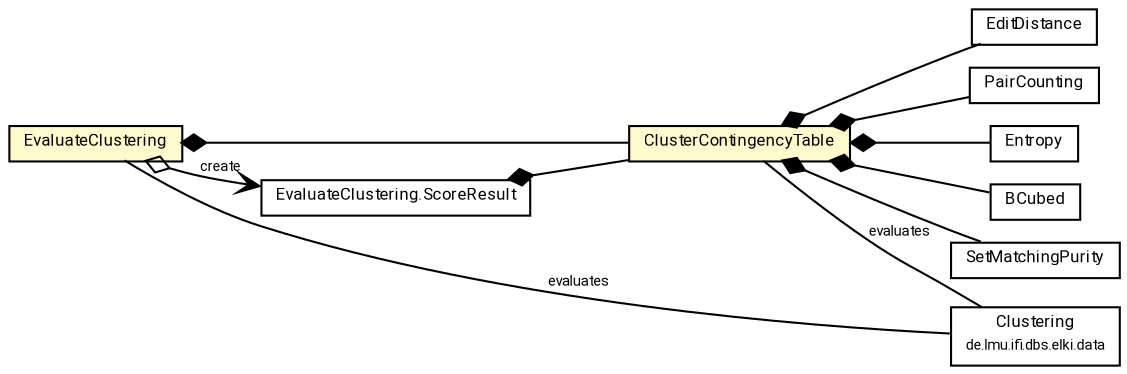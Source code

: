 #!/usr/local/bin/dot
#
# Class diagram 
# Generated by UMLGraph version R5_7_2-60-g0e99a6 (http://www.spinellis.gr/umlgraph/)
#

digraph G {
	graph [fontnames="svg"]
	edge [fontname="Roboto",fontsize=7,labelfontname="Roboto",labelfontsize=7,color="black"];
	node [fontname="Roboto",fontcolor="black",fontsize=8,shape=plaintext,margin=0,width=0,height=0];
	nodesep=0.15;
	ranksep=0.25;
	rankdir=LR;
	// de.lmu.ifi.dbs.elki.evaluation.clustering.ClusterContingencyTable
	c2564093 [label=<<table title="de.lmu.ifi.dbs.elki.evaluation.clustering.ClusterContingencyTable" border="0" cellborder="1" cellspacing="0" cellpadding="2" bgcolor="lemonChiffon" href="ClusterContingencyTable.html" target="_parent">
		<tr><td><table border="0" cellspacing="0" cellpadding="1">
		<tr><td align="center" balign="center"> <font face="Roboto">ClusterContingencyTable</font> </td></tr>
		</table></td></tr>
		</table>>, URL="ClusterContingencyTable.html"];
	// de.lmu.ifi.dbs.elki.evaluation.clustering.EvaluateClustering
	c2564095 [label=<<table title="de.lmu.ifi.dbs.elki.evaluation.clustering.EvaluateClustering" border="0" cellborder="1" cellspacing="0" cellpadding="2" bgcolor="LemonChiffon" href="EvaluateClustering.html" target="_parent">
		<tr><td><table border="0" cellspacing="0" cellpadding="1">
		<tr><td align="center" balign="center"> <font face="Roboto">EvaluateClustering</font> </td></tr>
		</table></td></tr>
		</table>>, URL="EvaluateClustering.html"];
	// de.lmu.ifi.dbs.elki.evaluation.clustering.EvaluateClustering.ScoreResult
	c2564096 [label=<<table title="de.lmu.ifi.dbs.elki.evaluation.clustering.EvaluateClustering.ScoreResult" border="0" cellborder="1" cellspacing="0" cellpadding="2" href="EvaluateClustering.ScoreResult.html" target="_parent">
		<tr><td><table border="0" cellspacing="0" cellpadding="1">
		<tr><td align="center" balign="center"> <font face="Roboto">EvaluateClustering.ScoreResult</font> </td></tr>
		</table></td></tr>
		</table>>, URL="EvaluateClustering.ScoreResult.html"];
	// de.lmu.ifi.dbs.elki.evaluation.clustering.EditDistance
	c2564118 [label=<<table title="de.lmu.ifi.dbs.elki.evaluation.clustering.EditDistance" border="0" cellborder="1" cellspacing="0" cellpadding="2" href="EditDistance.html" target="_parent">
		<tr><td><table border="0" cellspacing="0" cellpadding="1">
		<tr><td align="center" balign="center"> <font face="Roboto">EditDistance</font> </td></tr>
		</table></td></tr>
		</table>>, URL="EditDistance.html"];
	// de.lmu.ifi.dbs.elki.evaluation.clustering.PairCounting
	c2564119 [label=<<table title="de.lmu.ifi.dbs.elki.evaluation.clustering.PairCounting" border="0" cellborder="1" cellspacing="0" cellpadding="2" href="PairCounting.html" target="_parent">
		<tr><td><table border="0" cellspacing="0" cellpadding="1">
		<tr><td align="center" balign="center"> <font face="Roboto">PairCounting</font> </td></tr>
		</table></td></tr>
		</table>>, URL="PairCounting.html"];
	// de.lmu.ifi.dbs.elki.evaluation.clustering.Entropy
	c2564120 [label=<<table title="de.lmu.ifi.dbs.elki.evaluation.clustering.Entropy" border="0" cellborder="1" cellspacing="0" cellpadding="2" href="Entropy.html" target="_parent">
		<tr><td><table border="0" cellspacing="0" cellpadding="1">
		<tr><td align="center" balign="center"> <font face="Roboto">Entropy</font> </td></tr>
		</table></td></tr>
		</table>>, URL="Entropy.html"];
	// de.lmu.ifi.dbs.elki.evaluation.clustering.BCubed
	c2564121 [label=<<table title="de.lmu.ifi.dbs.elki.evaluation.clustering.BCubed" border="0" cellborder="1" cellspacing="0" cellpadding="2" href="BCubed.html" target="_parent">
		<tr><td><table border="0" cellspacing="0" cellpadding="1">
		<tr><td align="center" balign="center"> <font face="Roboto">BCubed</font> </td></tr>
		</table></td></tr>
		</table>>, URL="BCubed.html"];
	// de.lmu.ifi.dbs.elki.evaluation.clustering.SetMatchingPurity
	c2564122 [label=<<table title="de.lmu.ifi.dbs.elki.evaluation.clustering.SetMatchingPurity" border="0" cellborder="1" cellspacing="0" cellpadding="2" href="SetMatchingPurity.html" target="_parent">
		<tr><td><table border="0" cellspacing="0" cellpadding="1">
		<tr><td align="center" balign="center"> <font face="Roboto">SetMatchingPurity</font> </td></tr>
		</table></td></tr>
		</table>>, URL="SetMatchingPurity.html"];
	// de.lmu.ifi.dbs.elki.data.Clustering<M extends de.lmu.ifi.dbs.elki.data.model.Model>
	c2564126 [label=<<table title="de.lmu.ifi.dbs.elki.data.Clustering" border="0" cellborder="1" cellspacing="0" cellpadding="2" href="../../data/Clustering.html" target="_parent">
		<tr><td><table border="0" cellspacing="0" cellpadding="1">
		<tr><td align="center" balign="center"> <font face="Roboto">Clustering</font> </td></tr>
		<tr><td align="center" balign="center"> <font face="Roboto" point-size="7.0">de.lmu.ifi.dbs.elki.data</font> </td></tr>
		</table></td></tr>
		</table>>, URL="../../data/Clustering.html"];
	// de.lmu.ifi.dbs.elki.evaluation.clustering.ClusterContingencyTable composed de.lmu.ifi.dbs.elki.evaluation.clustering.PairCounting
	c2564093 -> c2564119 [arrowhead=none,arrowtail=diamond,dir=back,weight=6];
	// de.lmu.ifi.dbs.elki.evaluation.clustering.ClusterContingencyTable composed de.lmu.ifi.dbs.elki.evaluation.clustering.Entropy
	c2564093 -> c2564120 [arrowhead=none,arrowtail=diamond,dir=back,weight=6];
	// de.lmu.ifi.dbs.elki.evaluation.clustering.ClusterContingencyTable composed de.lmu.ifi.dbs.elki.evaluation.clustering.EditDistance
	c2564093 -> c2564118 [arrowhead=none,arrowtail=diamond,dir=back,weight=6];
	// de.lmu.ifi.dbs.elki.evaluation.clustering.ClusterContingencyTable composed de.lmu.ifi.dbs.elki.evaluation.clustering.BCubed
	c2564093 -> c2564121 [arrowhead=none,arrowtail=diamond,dir=back,weight=6];
	// de.lmu.ifi.dbs.elki.evaluation.clustering.ClusterContingencyTable composed de.lmu.ifi.dbs.elki.evaluation.clustering.SetMatchingPurity
	c2564093 -> c2564122 [arrowhead=none,arrowtail=diamond,dir=back,weight=6];
	// de.lmu.ifi.dbs.elki.evaluation.clustering.ClusterContingencyTable assoc de.lmu.ifi.dbs.elki.data.Clustering<M extends de.lmu.ifi.dbs.elki.data.model.Model>
	c2564093 -> c2564126 [arrowhead=none,weight=2,label="evaluates"];
	// de.lmu.ifi.dbs.elki.evaluation.clustering.EvaluateClustering composed de.lmu.ifi.dbs.elki.evaluation.clustering.ClusterContingencyTable
	c2564095 -> c2564093 [arrowhead=none,arrowtail=diamond,dir=back,weight=6];
	// de.lmu.ifi.dbs.elki.evaluation.clustering.EvaluateClustering navhas de.lmu.ifi.dbs.elki.evaluation.clustering.EvaluateClustering.ScoreResult
	c2564095 -> c2564096 [arrowhead=open,arrowtail=ediamond,dir=both,weight=3,label="create"];
	// de.lmu.ifi.dbs.elki.evaluation.clustering.EvaluateClustering assoc de.lmu.ifi.dbs.elki.data.Clustering<M extends de.lmu.ifi.dbs.elki.data.model.Model>
	c2564095 -> c2564126 [arrowhead=none,weight=2,label="evaluates"];
	// de.lmu.ifi.dbs.elki.evaluation.clustering.EvaluateClustering.ScoreResult composed de.lmu.ifi.dbs.elki.evaluation.clustering.ClusterContingencyTable
	c2564096 -> c2564093 [arrowhead=none,arrowtail=diamond,dir=back,weight=6];
}

